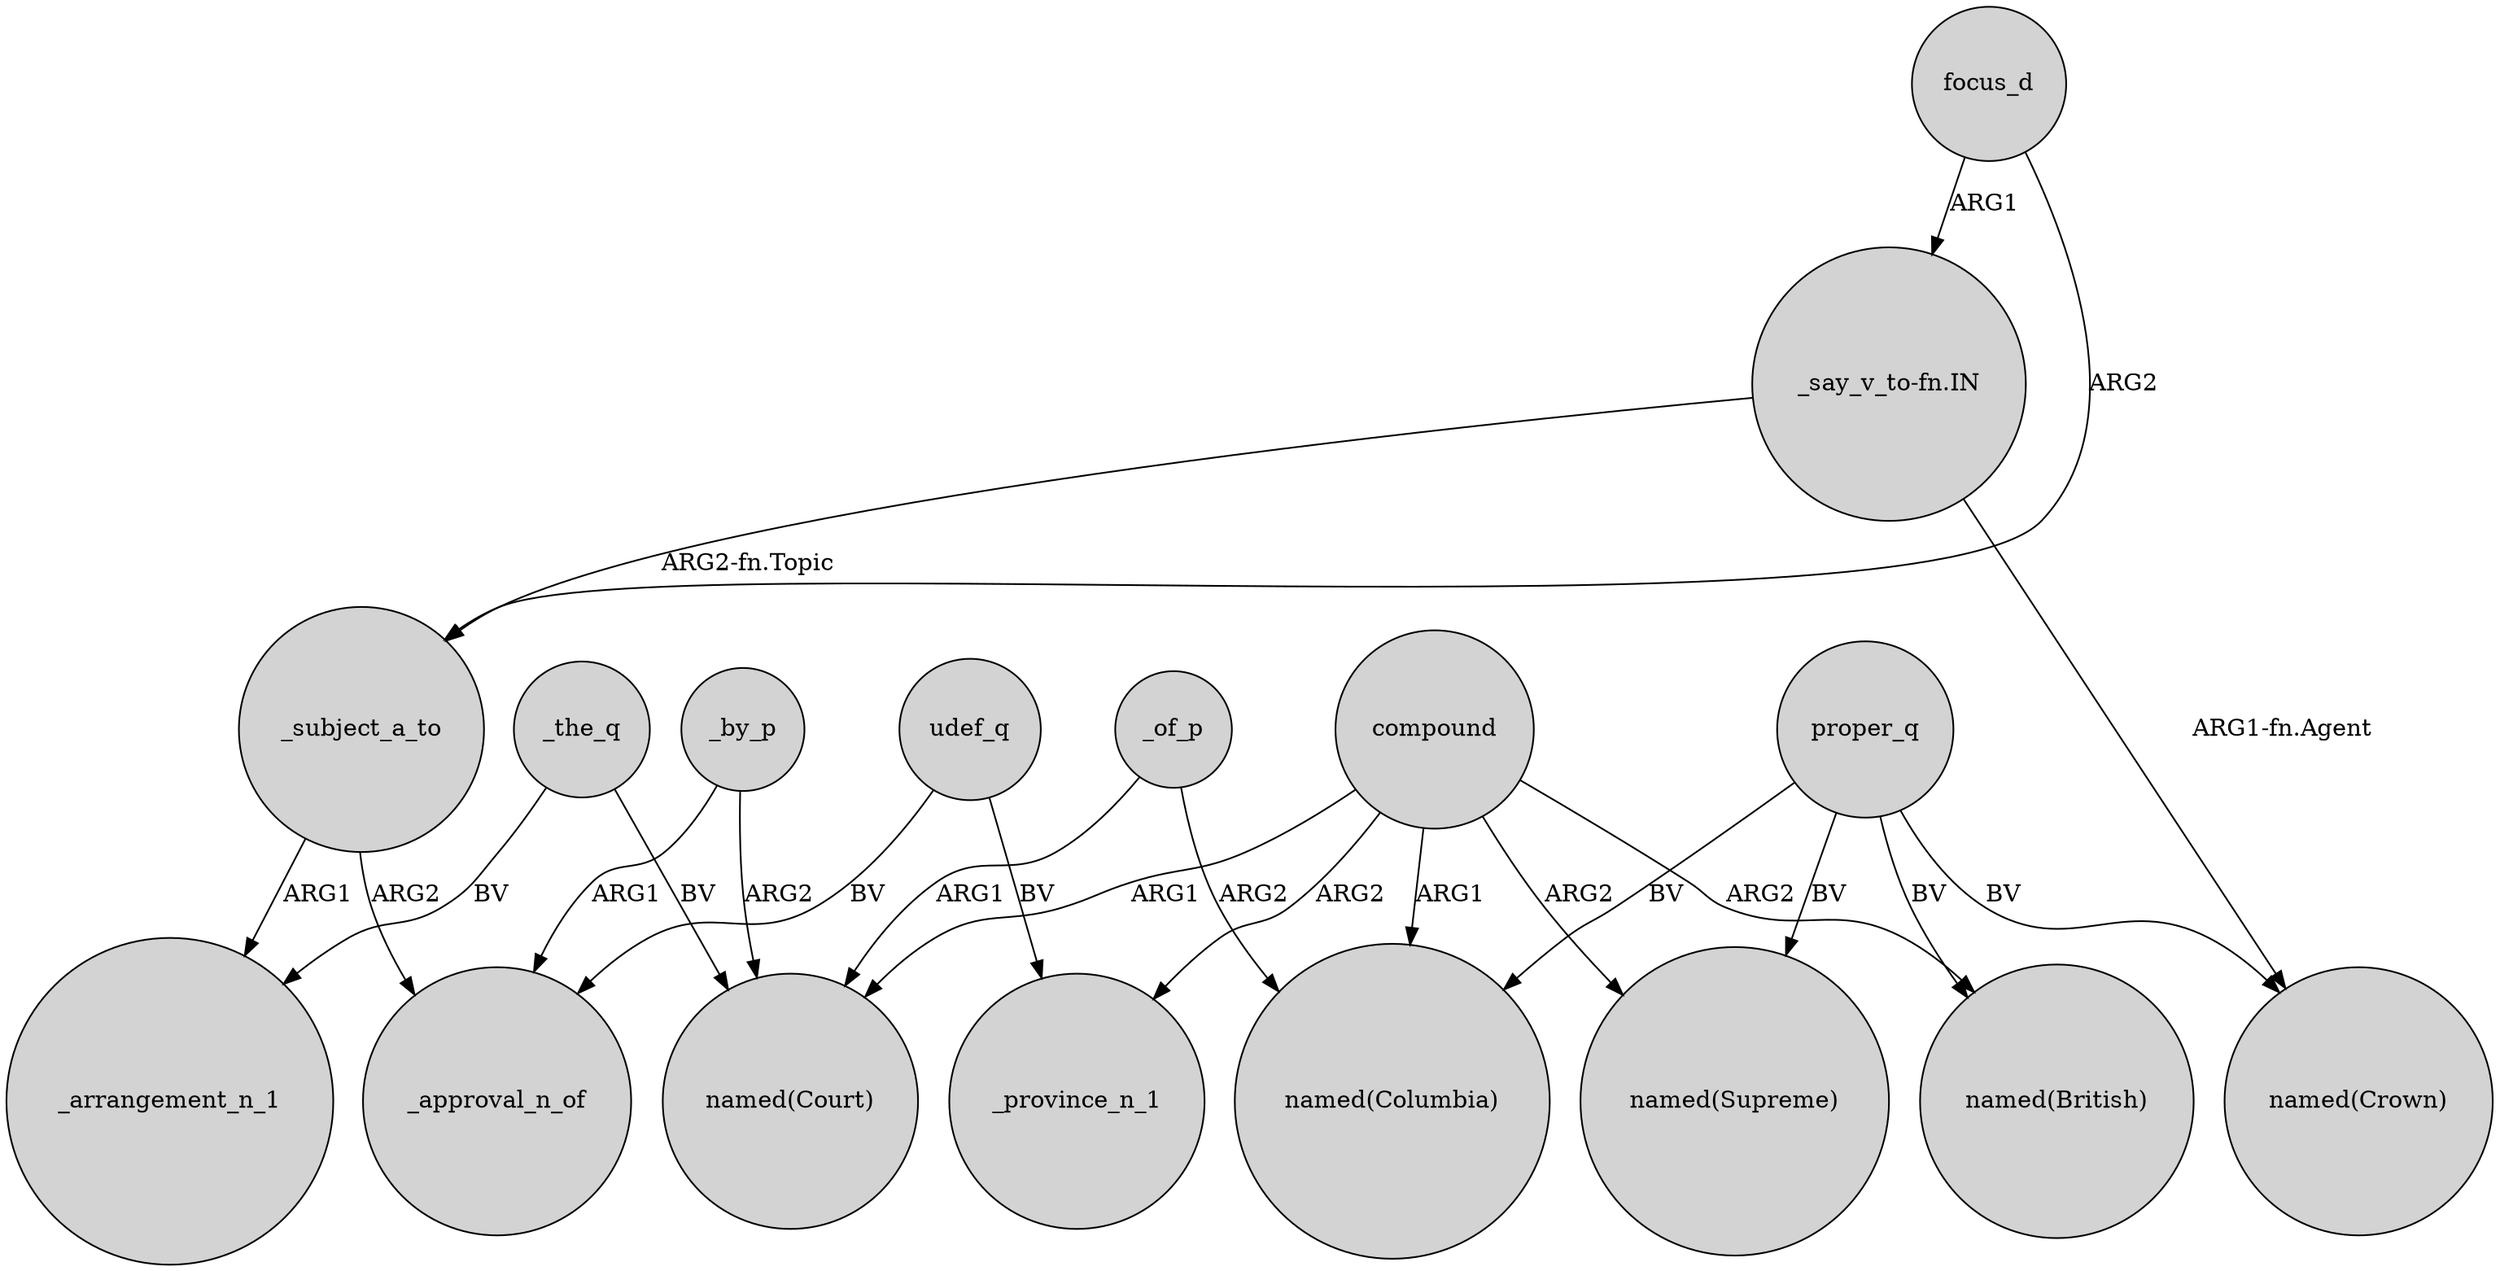 digraph {
	node [shape=circle style=filled]
	_the_q -> _arrangement_n_1 [label=BV]
	_of_p -> "named(Court)" [label=ARG1]
	compound -> "named(British)" [label=ARG2]
	proper_q -> "named(Crown)" [label=BV]
	"_say_v_to-fn.IN" -> "named(Crown)" [label="ARG1-fn.Agent"]
	_by_p -> _approval_n_of [label=ARG1]
	_the_q -> "named(Court)" [label=BV]
	_of_p -> "named(Columbia)" [label=ARG2]
	proper_q -> "named(British)" [label=BV]
	compound -> _province_n_1 [label=ARG2]
	proper_q -> "named(Columbia)" [label=BV]
	compound -> "named(Supreme)" [label=ARG2]
	udef_q -> _province_n_1 [label=BV]
	"_say_v_to-fn.IN" -> _subject_a_to [label="ARG2-fn.Topic"]
	proper_q -> "named(Supreme)" [label=BV]
	_by_p -> "named(Court)" [label=ARG2]
	_subject_a_to -> _approval_n_of [label=ARG2]
	_subject_a_to -> _arrangement_n_1 [label=ARG1]
	udef_q -> _approval_n_of [label=BV]
	focus_d -> _subject_a_to [label=ARG2]
	compound -> "named(Columbia)" [label=ARG1]
	compound -> "named(Court)" [label=ARG1]
	focus_d -> "_say_v_to-fn.IN" [label=ARG1]
}
